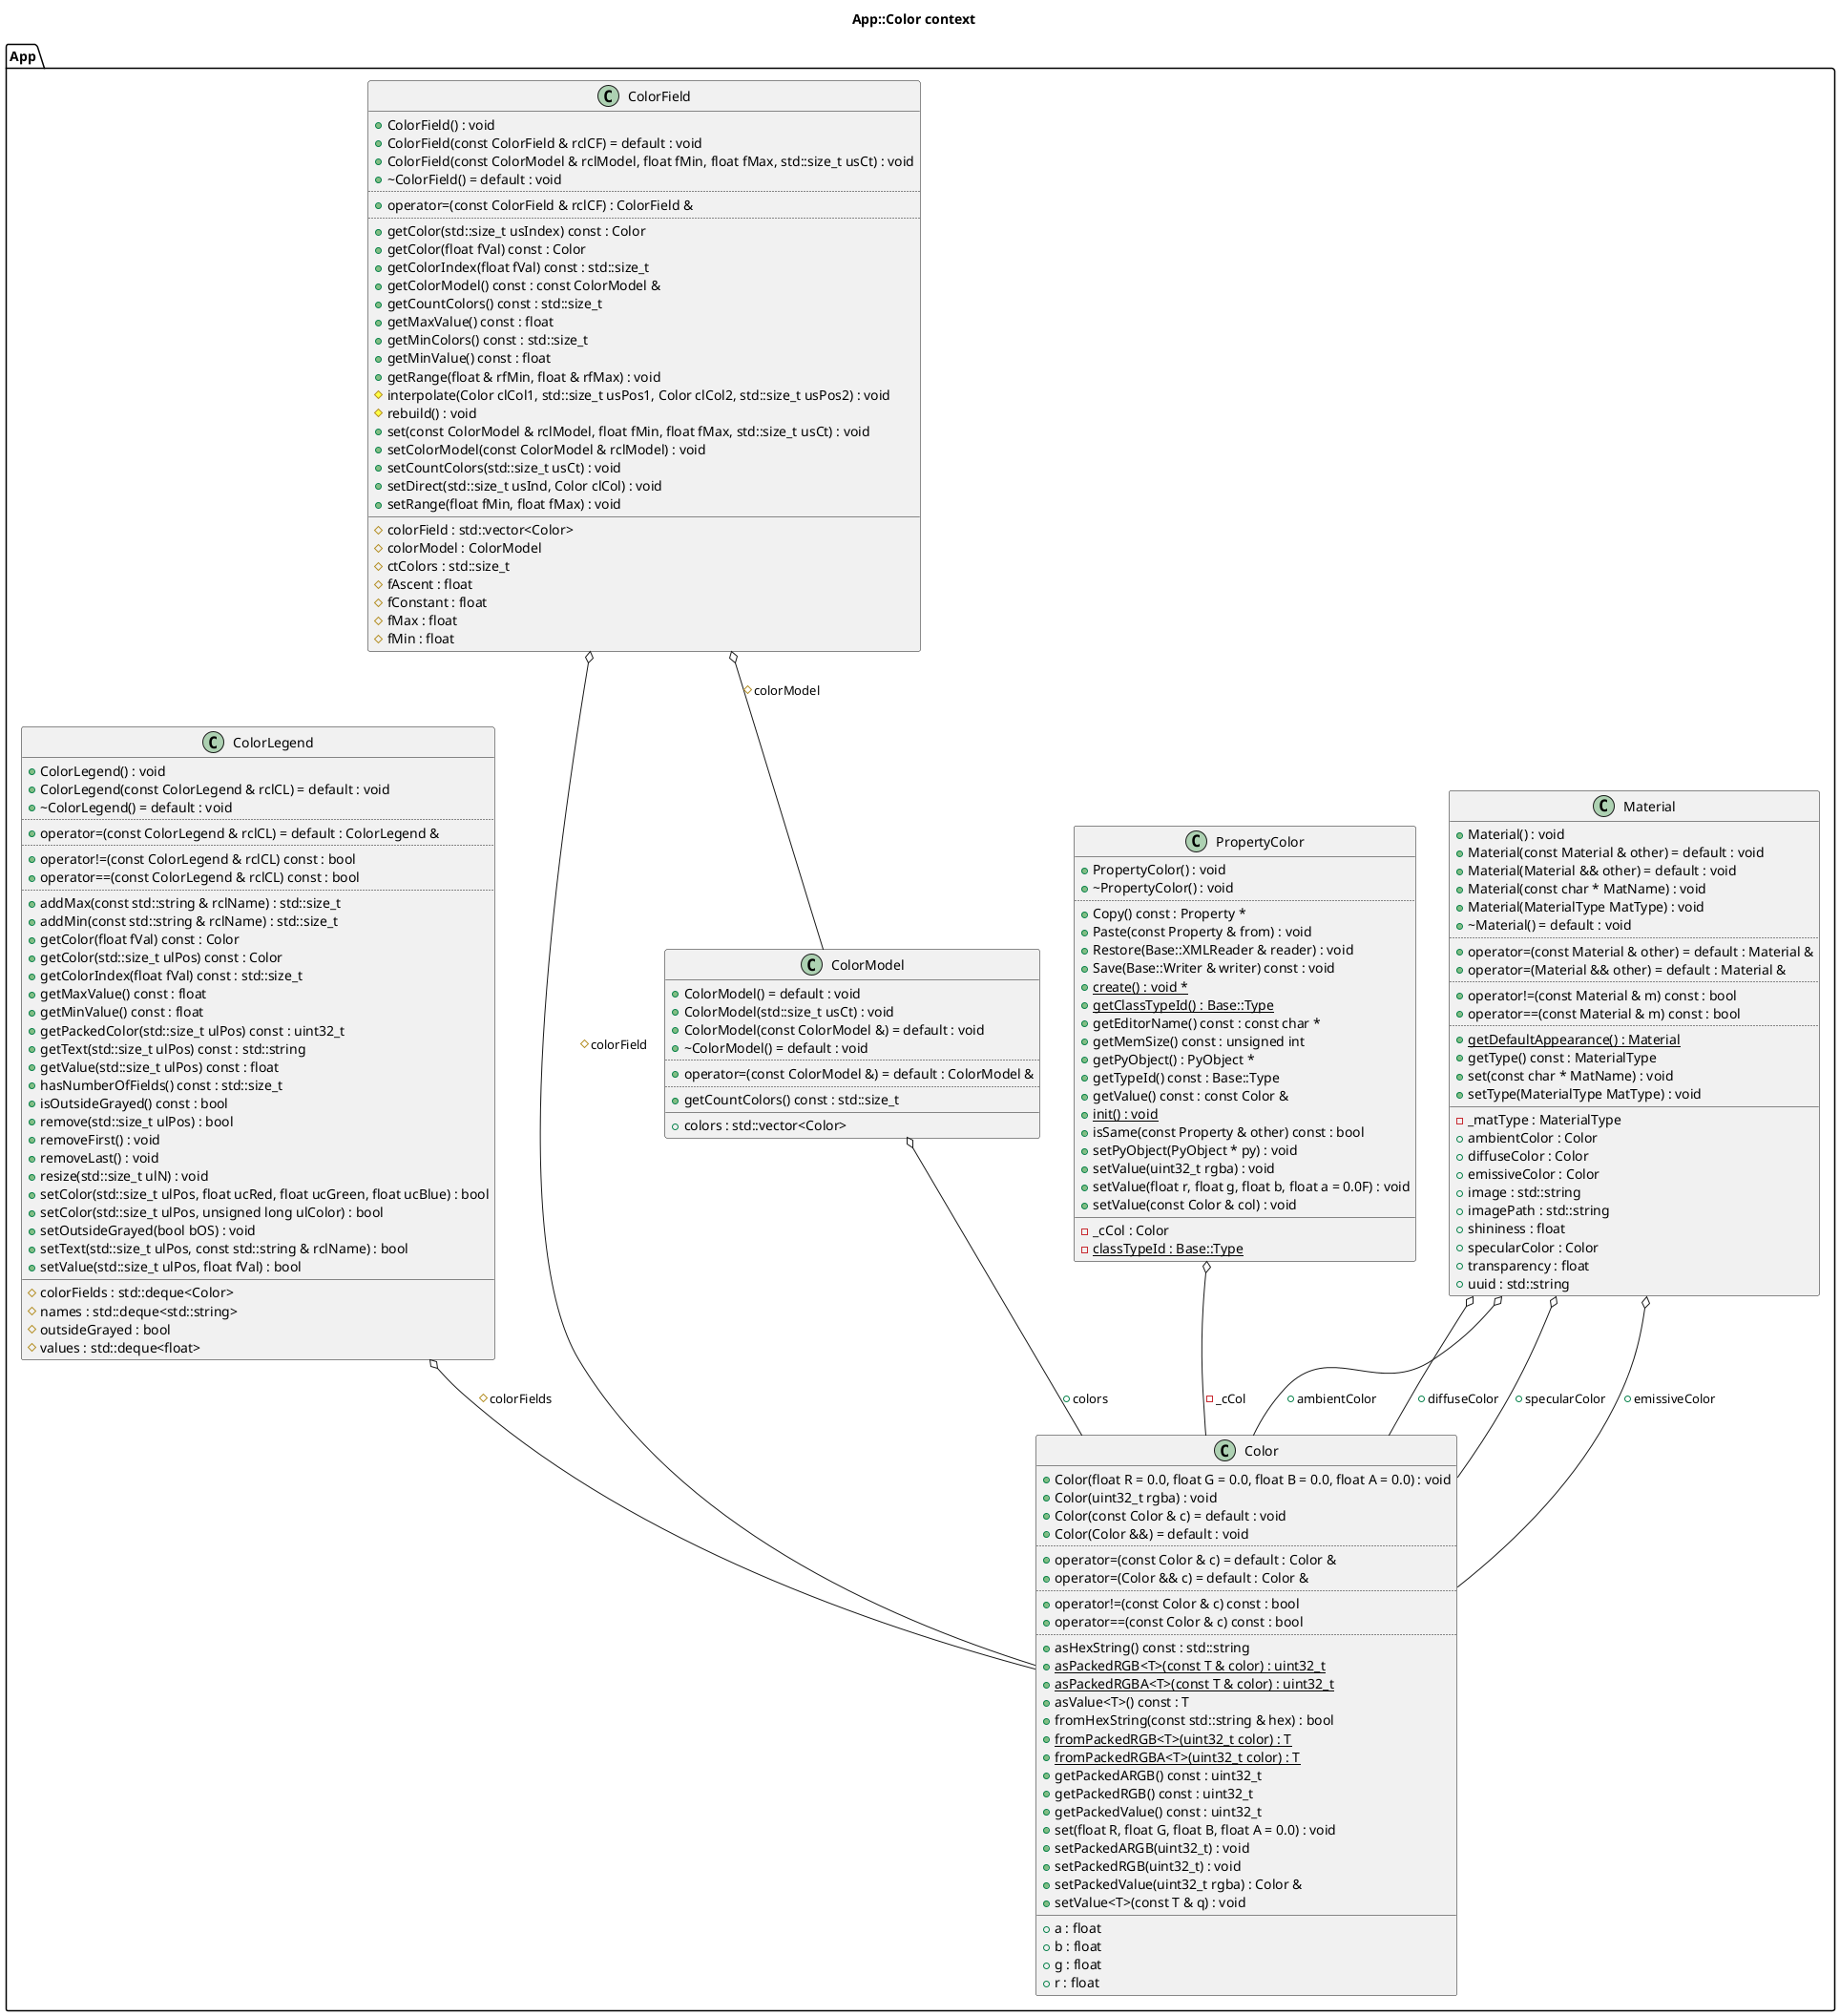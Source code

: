 @startuml
title App::Color context
package [App] as C_0018282610363821501524 {
class "Color" as C_0007151109991894271781
class C_0007151109991894271781 [[https://github.com/FreeCAD/FreeCAD/blob/2fcc5317fe3aee96ca73475986a577719fc78e20/src/App/Color.h#L40{Color}]] {
+Color(float R = 0.0, float G = 0.0, float B = 0.0, float A = 0.0) : void [[[https://github.com/FreeCAD/FreeCAD/blob/2fcc5317fe3aee96ca73475986a577719fc78e20/src/App/Color.h#L47{Color}]]]
+Color(uint32_t rgba) : void [[[https://github.com/FreeCAD/FreeCAD/blob/2fcc5317fe3aee96ca73475986a577719fc78e20/src/App/Color.h#L53{Color}]]]
+Color(const Color & c) = default : void [[[https://github.com/FreeCAD/FreeCAD/blob/2fcc5317fe3aee96ca73475986a577719fc78e20/src/App/Color.h#L56{Color}]]]
+Color(Color &&) = default : void [[[https://github.com/FreeCAD/FreeCAD/blob/2fcc5317fe3aee96ca73475986a577719fc78e20/src/App/Color.h#L57{Color}]]]
..
+operator=(const Color & c) = default : Color & [[[https://github.com/FreeCAD/FreeCAD/blob/2fcc5317fe3aee96ca73475986a577719fc78e20/src/App/Color.h#L67{operator=}]]]
+operator=(Color && c) = default : Color & [[[https://github.com/FreeCAD/FreeCAD/blob/2fcc5317fe3aee96ca73475986a577719fc78e20/src/App/Color.h#L68{operator=}]]]
..
+operator!=(const Color & c) const : bool [[[https://github.com/FreeCAD/FreeCAD/blob/2fcc5317fe3aee96ca73475986a577719fc78e20/src/App/Color.h#L61{operator!=}]]]
+operator==(const Color & c) const : bool [[[https://github.com/FreeCAD/FreeCAD/blob/2fcc5317fe3aee96ca73475986a577719fc78e20/src/App/Color.h#L60{operator==}]]]
..
+asHexString() const : std::string [[[https://github.com/FreeCAD/FreeCAD/blob/2fcc5317fe3aee96ca73475986a577719fc78e20/src/App/Color.h#L143{asHexString}]]]
{static} +asPackedRGB<T>(const T & color) : uint32_t
{static} +asPackedRGBA<T>(const T & color) : uint32_t
+asValue<T>() const : T
+fromHexString(const std::string & hex) : bool [[[https://github.com/FreeCAD/FreeCAD/blob/2fcc5317fe3aee96ca73475986a577719fc78e20/src/App/Color.h#L149{fromHexString}]]]
{static} +fromPackedRGB<T>(uint32_t color) : T
{static} +fromPackedRGBA<T>(uint32_t color) : T
+getPackedARGB() const : uint32_t [[[https://github.com/FreeCAD/FreeCAD/blob/2fcc5317fe3aee96ca73475986a577719fc78e20/src/App/Color.h#L94{getPackedARGB}]]]
+getPackedRGB() const : uint32_t [[[https://github.com/FreeCAD/FreeCAD/blob/2fcc5317fe3aee96ca73475986a577719fc78e20/src/App/Color.h#L86{getPackedRGB}]]]
+getPackedValue() const : uint32_t [[[https://github.com/FreeCAD/FreeCAD/blob/2fcc5317fe3aee96ca73475986a577719fc78e20/src/App/Color.h#L82{getPackedValue}]]]
+set(float R, float G, float B, float A = 0.0) : void [[[https://github.com/FreeCAD/FreeCAD/blob/2fcc5317fe3aee96ca73475986a577719fc78e20/src/App/Color.h#L66{set}]]]
+setPackedARGB(uint32_t) : void [[[https://github.com/FreeCAD/FreeCAD/blob/2fcc5317fe3aee96ca73475986a577719fc78e20/src/App/Color.h#L98{setPackedARGB}]]]
+setPackedRGB(uint32_t) : void [[[https://github.com/FreeCAD/FreeCAD/blob/2fcc5317fe3aee96ca73475986a577719fc78e20/src/App/Color.h#L90{setPackedRGB}]]]
+setPackedValue(uint32_t rgba) : Color & [[[https://github.com/FreeCAD/FreeCAD/blob/2fcc5317fe3aee96ca73475986a577719fc78e20/src/App/Color.h#L76{setPackedValue}]]]
+setValue<T>(const T & q) : void
__
+a : float [[[https://github.com/FreeCAD/FreeCAD/blob/2fcc5317fe3aee96ca73475986a577719fc78e20/src/App/Color.h#L152{a}]]]
+b : float [[[https://github.com/FreeCAD/FreeCAD/blob/2fcc5317fe3aee96ca73475986a577719fc78e20/src/App/Color.h#L152{b}]]]
+g : float [[[https://github.com/FreeCAD/FreeCAD/blob/2fcc5317fe3aee96ca73475986a577719fc78e20/src/App/Color.h#L152{g}]]]
+r : float [[[https://github.com/FreeCAD/FreeCAD/blob/2fcc5317fe3aee96ca73475986a577719fc78e20/src/App/Color.h#L152{r}]]]
}
class "Material" as C_0011932603888482871764
class C_0011932603888482871764 [[https://github.com/FreeCAD/FreeCAD/blob/2fcc5317fe3aee96ca73475986a577719fc78e20/src/App/Material.h#L34{Material}]] {
+Material() : void [[[https://github.com/FreeCAD/FreeCAD/blob/2fcc5317fe3aee96ca73475986a577719fc78e20/src/App/Material.h#L69{Material}]]]
+Material(const Material & other) = default : void [[[https://github.com/FreeCAD/FreeCAD/blob/2fcc5317fe3aee96ca73475986a577719fc78e20/src/App/Material.h#L72{Material}]]]
+Material(Material && other) = default : void [[[https://github.com/FreeCAD/FreeCAD/blob/2fcc5317fe3aee96ca73475986a577719fc78e20/src/App/Material.h#L73{Material}]]]
+Material(const char * MatName) : void [[[https://github.com/FreeCAD/FreeCAD/blob/2fcc5317fe3aee96ca73475986a577719fc78e20/src/App/Material.h#L77{Material}]]]
+Material(MaterialType MatType) : void [[[https://github.com/FreeCAD/FreeCAD/blob/2fcc5317fe3aee96ca73475986a577719fc78e20/src/App/Material.h#L80{Material}]]]
+~Material() = default : void [[[https://github.com/FreeCAD/FreeCAD/blob/2fcc5317fe3aee96ca73475986a577719fc78e20/src/App/Material.h#L70{~Material}]]]
..
+operator=(const Material & other) = default : Material & [[[https://github.com/FreeCAD/FreeCAD/blob/2fcc5317fe3aee96ca73475986a577719fc78e20/src/App/Material.h#L159{operator=}]]]
+operator=(Material && other) = default : Material & [[[https://github.com/FreeCAD/FreeCAD/blob/2fcc5317fe3aee96ca73475986a577719fc78e20/src/App/Material.h#L160{operator=}]]]
..
+operator!=(const Material & m) const : bool [[[https://github.com/FreeCAD/FreeCAD/blob/2fcc5317fe3aee96ca73475986a577719fc78e20/src/App/Material.h#L155{operator!=}]]]
+operator==(const Material & m) const : bool [[[https://github.com/FreeCAD/FreeCAD/blob/2fcc5317fe3aee96ca73475986a577719fc78e20/src/App/Material.h#L140{operator==}]]]
..
{static} +getDefaultAppearance() : Material [[[https://github.com/FreeCAD/FreeCAD/blob/2fcc5317fe3aee96ca73475986a577719fc78e20/src/App/Material.h#L162{getDefaultAppearance}]]]
+getType() const : MaterialType [[[https://github.com/FreeCAD/FreeCAD/blob/2fcc5317fe3aee96ca73475986a577719fc78e20/src/App/Material.h#L120{getType}]]]
+set(const char * MatName) : void [[[https://github.com/FreeCAD/FreeCAD/blob/2fcc5317fe3aee96ca73475986a577719fc78e20/src/App/Material.h#L111{set}]]]
+setType(MaterialType MatType) : void [[[https://github.com/FreeCAD/FreeCAD/blob/2fcc5317fe3aee96ca73475986a577719fc78e20/src/App/Material.h#L116{setType}]]]
__
-_matType : MaterialType [[[https://github.com/FreeCAD/FreeCAD/blob/2fcc5317fe3aee96ca73475986a577719fc78e20/src/App/Material.h#L165{_matType}]]]
+ambientColor : Color [[[https://github.com/FreeCAD/FreeCAD/blob/2fcc5317fe3aee96ca73475986a577719fc78e20/src/App/Material.h#L128{ambientColor}]]]
+diffuseColor : Color [[[https://github.com/FreeCAD/FreeCAD/blob/2fcc5317fe3aee96ca73475986a577719fc78e20/src/App/Material.h#L129{diffuseColor}]]]
+emissiveColor : Color [[[https://github.com/FreeCAD/FreeCAD/blob/2fcc5317fe3aee96ca73475986a577719fc78e20/src/App/Material.h#L131{emissiveColor}]]]
+image : std::string [[[https://github.com/FreeCAD/FreeCAD/blob/2fcc5317fe3aee96ca73475986a577719fc78e20/src/App/Material.h#L134{image}]]]
+imagePath : std::string [[[https://github.com/FreeCAD/FreeCAD/blob/2fcc5317fe3aee96ca73475986a577719fc78e20/src/App/Material.h#L135{imagePath}]]]
+shininess : float [[[https://github.com/FreeCAD/FreeCAD/blob/2fcc5317fe3aee96ca73475986a577719fc78e20/src/App/Material.h#L132{shininess}]]]
+specularColor : Color [[[https://github.com/FreeCAD/FreeCAD/blob/2fcc5317fe3aee96ca73475986a577719fc78e20/src/App/Material.h#L130{specularColor}]]]
+transparency : float [[[https://github.com/FreeCAD/FreeCAD/blob/2fcc5317fe3aee96ca73475986a577719fc78e20/src/App/Material.h#L133{transparency}]]]
+uuid : std::string [[[https://github.com/FreeCAD/FreeCAD/blob/2fcc5317fe3aee96ca73475986a577719fc78e20/src/App/Material.h#L136{uuid}]]]
}
class "PropertyColor" as C_0015230124054626886715
class C_0015230124054626886715 [[https://github.com/FreeCAD/FreeCAD/blob/2fcc5317fe3aee96ca73475986a577719fc78e20/src/App/PropertyStandard.h#L930{PropertyColor}]] {
+PropertyColor() : void [[[https://github.com/FreeCAD/FreeCAD/blob/2fcc5317fe3aee96ca73475986a577719fc78e20/src/App/PropertyStandard.h#L939{PropertyColor}]]]
+~PropertyColor() : void [[[https://github.com/FreeCAD/FreeCAD/blob/2fcc5317fe3aee96ca73475986a577719fc78e20/src/App/PropertyStandard.h#L945{~PropertyColor}]]]
..
+Copy() const : Property * [[[https://github.com/FreeCAD/FreeCAD/blob/2fcc5317fe3aee96ca73475986a577719fc78e20/src/App/PropertyStandard.h#L965{Copy}]]]
+Paste(const Property & from) : void [[[https://github.com/FreeCAD/FreeCAD/blob/2fcc5317fe3aee96ca73475986a577719fc78e20/src/App/PropertyStandard.h#L966{Paste}]]]
+Restore(Base::XMLReader & reader) : void [[[https://github.com/FreeCAD/FreeCAD/blob/2fcc5317fe3aee96ca73475986a577719fc78e20/src/App/PropertyStandard.h#L963{Restore}]]]
+Save(Base::Writer & writer) const : void [[[https://github.com/FreeCAD/FreeCAD/blob/2fcc5317fe3aee96ca73475986a577719fc78e20/src/App/PropertyStandard.h#L962{Save}]]]
{static} +create() : void * [[[https://github.com/FreeCAD/FreeCAD/blob/2fcc5317fe3aee96ca73475986a577719fc78e20/src/Base/BaseClass.h#L52{create}]]]
{static} +getClassTypeId() : Base::Type [[[https://github.com/FreeCAD/FreeCAD/blob/2fcc5317fe3aee96ca73475986a577719fc78e20/src/Base/BaseClass.h#L49{getClassTypeId}]]]
+getEditorName() const : const char * [[[https://github.com/FreeCAD/FreeCAD/blob/2fcc5317fe3aee96ca73475986a577719fc78e20/src/App/PropertyStandard.h#L957{getEditorName}]]]
+getMemSize() const : unsigned int [[[https://github.com/FreeCAD/FreeCAD/blob/2fcc5317fe3aee96ca73475986a577719fc78e20/src/App/PropertyStandard.h#L968{getMemSize}]]]
+getPyObject() : PyObject * [[[https://github.com/FreeCAD/FreeCAD/blob/2fcc5317fe3aee96ca73475986a577719fc78e20/src/App/PropertyStandard.h#L959{getPyObject}]]]
+getTypeId() const : Base::Type [[[https://github.com/FreeCAD/FreeCAD/blob/2fcc5317fe3aee96ca73475986a577719fc78e20/src/Base/BaseClass.h#L50{getTypeId}]]]
+getValue() const : const Color & [[[https://github.com/FreeCAD/FreeCAD/blob/2fcc5317fe3aee96ca73475986a577719fc78e20/src/App/PropertyStandard.h#L955{getValue}]]]
{static} +init() : void [[[https://github.com/FreeCAD/FreeCAD/blob/2fcc5317fe3aee96ca73475986a577719fc78e20/src/Base/BaseClass.h#L51{init}]]]
+isSame(const Property & other) const : bool [[[https://github.com/FreeCAD/FreeCAD/blob/2fcc5317fe3aee96ca73475986a577719fc78e20/src/App/PropertyStandard.h#L970{isSame}]]]
+setPyObject(PyObject * py) : void [[[https://github.com/FreeCAD/FreeCAD/blob/2fcc5317fe3aee96ca73475986a577719fc78e20/src/App/PropertyStandard.h#L960{setPyObject}]]]
+setValue(uint32_t rgba) : void [[[https://github.com/FreeCAD/FreeCAD/blob/2fcc5317fe3aee96ca73475986a577719fc78e20/src/App/PropertyStandard.h#L951{setValue}]]]
+setValue(float r, float g, float b, float a = 0.0F) : void [[[https://github.com/FreeCAD/FreeCAD/blob/2fcc5317fe3aee96ca73475986a577719fc78e20/src/App/PropertyStandard.h#L950{setValue}]]]
+setValue(const Color & col) : void [[[https://github.com/FreeCAD/FreeCAD/blob/2fcc5317fe3aee96ca73475986a577719fc78e20/src/App/PropertyStandard.h#L949{setValue}]]]
__
-_cCol : Color [[[https://github.com/FreeCAD/FreeCAD/blob/2fcc5317fe3aee96ca73475986a577719fc78e20/src/App/PropertyStandard.h#L979{_cCol}]]]
{static} -classTypeId : Base::Type [[[https://github.com/FreeCAD/FreeCAD/blob/2fcc5317fe3aee96ca73475986a577719fc78e20/src/Base/BaseClass.h#L55{classTypeId}]]]
}
class "ColorModel" as C_0010120638161956693423
class C_0010120638161956693423 [[https://github.com/FreeCAD/FreeCAD/blob/2fcc5317fe3aee96ca73475986a577719fc78e20/src/App/ColorModel.h#L73{ColorModel}]] {
+ColorModel() = default : void [[[https://github.com/FreeCAD/FreeCAD/blob/2fcc5317fe3aee96ca73475986a577719fc78e20/src/App/ColorModel.h#L76{ColorModel}]]]
+ColorModel(std::size_t usCt) : void [[[https://github.com/FreeCAD/FreeCAD/blob/2fcc5317fe3aee96ca73475986a577719fc78e20/src/App/ColorModel.h#L77{ColorModel}]]]
+ColorModel(const ColorModel &) = default : void [[[https://github.com/FreeCAD/FreeCAD/blob/2fcc5317fe3aee96ca73475986a577719fc78e20/src/App/ColorModel.h#L80{ColorModel}]]]
+~ColorModel() = default : void [[[https://github.com/FreeCAD/FreeCAD/blob/2fcc5317fe3aee96ca73475986a577719fc78e20/src/App/ColorModel.h#L81{~ColorModel}]]]
..
+operator=(const ColorModel &) = default : ColorModel & [[[https://github.com/FreeCAD/FreeCAD/blob/2fcc5317fe3aee96ca73475986a577719fc78e20/src/App/ColorModel.h#L82{operator=}]]]
..
+getCountColors() const : std::size_t [[[https://github.com/FreeCAD/FreeCAD/blob/2fcc5317fe3aee96ca73475986a577719fc78e20/src/App/ColorModel.h#L83{getCountColors}]]]
__
+colors : std::vector<Color> [[[https://github.com/FreeCAD/FreeCAD/blob/2fcc5317fe3aee96ca73475986a577719fc78e20/src/App/ColorModel.h#L86{colors}]]]
}
class "ColorField" as C_0002000033156209871532
class C_0002000033156209871532 [[https://github.com/FreeCAD/FreeCAD/blob/2fcc5317fe3aee96ca73475986a577719fc78e20/src/App/ColorModel.h#L252{ColorField}]] {
+ColorField() : void [[[https://github.com/FreeCAD/FreeCAD/blob/2fcc5317fe3aee96ca73475986a577719fc78e20/src/App/ColorModel.h#L255{ColorField}]]]
+ColorField(const ColorField & rclCF) = default : void [[[https://github.com/FreeCAD/FreeCAD/blob/2fcc5317fe3aee96ca73475986a577719fc78e20/src/App/ColorModel.h#L256{ColorField}]]]
+ColorField(const ColorModel & rclModel, float fMin, float fMax, std::size_t usCt) : void [[[https://github.com/FreeCAD/FreeCAD/blob/2fcc5317fe3aee96ca73475986a577719fc78e20/src/App/ColorModel.h#L257{ColorField}]]]
+~ColorField() = default : void [[[https://github.com/FreeCAD/FreeCAD/blob/2fcc5317fe3aee96ca73475986a577719fc78e20/src/App/ColorModel.h#L258{~ColorField}]]]
..
+operator=(const ColorField & rclCF) : ColorField & [[[https://github.com/FreeCAD/FreeCAD/blob/2fcc5317fe3aee96ca73475986a577719fc78e20/src/App/ColorModel.h#L260{operator=}]]]
..
+getColor(std::size_t usIndex) const : Color [[[https://github.com/FreeCAD/FreeCAD/blob/2fcc5317fe3aee96ca73475986a577719fc78e20/src/App/ColorModel.h#L292{getColor}]]]
+getColor(float fVal) const : Color [[[https://github.com/FreeCAD/FreeCAD/blob/2fcc5317fe3aee96ca73475986a577719fc78e20/src/App/ColorModel.h#L295{getColor}]]]
+getColorIndex(float fVal) const : std::size_t [[[https://github.com/FreeCAD/FreeCAD/blob/2fcc5317fe3aee96ca73475986a577719fc78e20/src/App/ColorModel.h#L296{getColorIndex}]]]
+getColorModel() const : const ColorModel & [[[https://github.com/FreeCAD/FreeCAD/blob/2fcc5317fe3aee96ca73475986a577719fc78e20/src/App/ColorModel.h#L279{getColorModel}]]]
+getCountColors() const : std::size_t [[[https://github.com/FreeCAD/FreeCAD/blob/2fcc5317fe3aee96ca73475986a577719fc78e20/src/App/ColorModel.h#L262{getCountColors}]]]
+getMaxValue() const : float [[[https://github.com/FreeCAD/FreeCAD/blob/2fcc5317fe3aee96ca73475986a577719fc78e20/src/App/ColorModel.h#L288{getMaxValue}]]]
+getMinColors() const : std::size_t [[[https://github.com/FreeCAD/FreeCAD/blob/2fcc5317fe3aee96ca73475986a577719fc78e20/src/App/ColorModel.h#L275{getMinColors}]]]
+getMinValue() const : float [[[https://github.com/FreeCAD/FreeCAD/blob/2fcc5317fe3aee96ca73475986a577719fc78e20/src/App/ColorModel.h#L285{getMinValue}]]]
+getRange(float & rfMin, float & rfMax) : void [[[https://github.com/FreeCAD/FreeCAD/blob/2fcc5317fe3aee96ca73475986a577719fc78e20/src/App/ColorModel.h#L272{getRange}]]]
#interpolate(Color clCol1, std::size_t usPos1, Color clCol2, std::size_t usPos2) : void [[[https://github.com/FreeCAD/FreeCAD/blob/2fcc5317fe3aee96ca73475986a577719fc78e20/src/App/ColorModel.h#L306{interpolate}]]]
#rebuild() : void [[[https://github.com/FreeCAD/FreeCAD/blob/2fcc5317fe3aee96ca73475986a577719fc78e20/src/App/ColorModel.h#L305{rebuild}]]]
+set(const ColorModel & rclModel, float fMin, float fMax, std::size_t usCt) : void [[[https://github.com/FreeCAD/FreeCAD/blob/2fcc5317fe3aee96ca73475986a577719fc78e20/src/App/ColorModel.h#L265{set}]]]
+setColorModel(const ColorModel & rclModel) : void [[[https://github.com/FreeCAD/FreeCAD/blob/2fcc5317fe3aee96ca73475986a577719fc78e20/src/App/ColorModel.h#L278{setColorModel}]]]
+setCountColors(std::size_t usCt) : void [[[https://github.com/FreeCAD/FreeCAD/blob/2fcc5317fe3aee96ca73475986a577719fc78e20/src/App/ColorModel.h#L266{setCountColors}]]]
+setDirect(std::size_t usInd, Color clCol) : void [[[https://github.com/FreeCAD/FreeCAD/blob/2fcc5317fe3aee96ca73475986a577719fc78e20/src/App/ColorModel.h#L282{setDirect}]]]
+setRange(float fMin, float fMax) : void [[[https://github.com/FreeCAD/FreeCAD/blob/2fcc5317fe3aee96ca73475986a577719fc78e20/src/App/ColorModel.h#L269{setRange}]]]
__
#colorField : std::vector<Color> [[[https://github.com/FreeCAD/FreeCAD/blob/2fcc5317fe3aee96ca73475986a577719fc78e20/src/App/ColorModel.h#L303{colorField}]]]
#colorModel : ColorModel [[[https://github.com/FreeCAD/FreeCAD/blob/2fcc5317fe3aee96ca73475986a577719fc78e20/src/App/ColorModel.h#L299{colorModel}]]]
#ctColors : std::size_t [[[https://github.com/FreeCAD/FreeCAD/blob/2fcc5317fe3aee96ca73475986a577719fc78e20/src/App/ColorModel.h#L302{ctColors}]]]
#fAscent : float [[[https://github.com/FreeCAD/FreeCAD/blob/2fcc5317fe3aee96ca73475986a577719fc78e20/src/App/ColorModel.h#L301{fAscent}]]]
#fConstant : float [[[https://github.com/FreeCAD/FreeCAD/blob/2fcc5317fe3aee96ca73475986a577719fc78e20/src/App/ColorModel.h#L301{fConstant}]]]
#fMax : float [[[https://github.com/FreeCAD/FreeCAD/blob/2fcc5317fe3aee96ca73475986a577719fc78e20/src/App/ColorModel.h#L300{fMax}]]]
#fMin : float [[[https://github.com/FreeCAD/FreeCAD/blob/2fcc5317fe3aee96ca73475986a577719fc78e20/src/App/ColorModel.h#L300{fMin}]]]
}
class "ColorLegend" as C_0008625858183207510430
class C_0008625858183207510430 [[https://github.com/FreeCAD/FreeCAD/blob/2fcc5317fe3aee96ca73475986a577719fc78e20/src/App/ColorModel.h#L440{ColorLegend}]] {
+ColorLegend() : void [[[https://github.com/FreeCAD/FreeCAD/blob/2fcc5317fe3aee96ca73475986a577719fc78e20/src/App/ColorModel.h#L443{ColorLegend}]]]
+ColorLegend(const ColorLegend & rclCL) = default : void [[[https://github.com/FreeCAD/FreeCAD/blob/2fcc5317fe3aee96ca73475986a577719fc78e20/src/App/ColorModel.h#L444{ColorLegend}]]]
+~ColorLegend() = default : void [[[https://github.com/FreeCAD/FreeCAD/blob/2fcc5317fe3aee96ca73475986a577719fc78e20/src/App/ColorModel.h#L445{~ColorLegend}]]]
..
+operator=(const ColorLegend & rclCL) = default : ColorLegend & [[[https://github.com/FreeCAD/FreeCAD/blob/2fcc5317fe3aee96ca73475986a577719fc78e20/src/App/ColorModel.h#L447{operator=}]]]
..
+operator!=(const ColorLegend & rclCL) const : bool [[[https://github.com/FreeCAD/FreeCAD/blob/2fcc5317fe3aee96ca73475986a577719fc78e20/src/App/ColorModel.h#L449{operator!=}]]]
+operator==(const ColorLegend & rclCL) const : bool [[[https://github.com/FreeCAD/FreeCAD/blob/2fcc5317fe3aee96ca73475986a577719fc78e20/src/App/ColorModel.h#L448{operator==}]]]
..
+addMax(const std::string & rclName) : std::size_t [[[https://github.com/FreeCAD/FreeCAD/blob/2fcc5317fe3aee96ca73475986a577719fc78e20/src/App/ColorModel.h#L455{addMax}]]]
+addMin(const std::string & rclName) : std::size_t [[[https://github.com/FreeCAD/FreeCAD/blob/2fcc5317fe3aee96ca73475986a577719fc78e20/src/App/ColorModel.h#L454{addMin}]]]
+getColor(float fVal) const : Color [[[https://github.com/FreeCAD/FreeCAD/blob/2fcc5317fe3aee96ca73475986a577719fc78e20/src/App/ColorModel.h#L480{getColor}]]]
+getColor(std::size_t ulPos) const : Color [[[https://github.com/FreeCAD/FreeCAD/blob/2fcc5317fe3aee96ca73475986a577719fc78e20/src/App/ColorModel.h#L460{getColor}]]]
+getColorIndex(float fVal) const : std::size_t [[[https://github.com/FreeCAD/FreeCAD/blob/2fcc5317fe3aee96ca73475986a577719fc78e20/src/App/ColorModel.h#L481{getColorIndex}]]]
+getMaxValue() const : float [[[https://github.com/FreeCAD/FreeCAD/blob/2fcc5317fe3aee96ca73475986a577719fc78e20/src/App/ColorModel.h#L478{getMaxValue}]]]
+getMinValue() const : float [[[https://github.com/FreeCAD/FreeCAD/blob/2fcc5317fe3aee96ca73475986a577719fc78e20/src/App/ColorModel.h#L477{getMinValue}]]]
+getPackedColor(std::size_t ulPos) const : uint32_t [[[https://github.com/FreeCAD/FreeCAD/blob/2fcc5317fe3aee96ca73475986a577719fc78e20/src/App/ColorModel.h#L461{getPackedColor}]]]
+getText(std::size_t ulPos) const : std::string [[[https://github.com/FreeCAD/FreeCAD/blob/2fcc5317fe3aee96ca73475986a577719fc78e20/src/App/ColorModel.h#L466{getText}]]]
+getValue(std::size_t ulPos) const : float [[[https://github.com/FreeCAD/FreeCAD/blob/2fcc5317fe3aee96ca73475986a577719fc78e20/src/App/ColorModel.h#L464{getValue}]]]
+hasNumberOfFields() const : std::size_t [[[https://github.com/FreeCAD/FreeCAD/blob/2fcc5317fe3aee96ca73475986a577719fc78e20/src/App/ColorModel.h#L468{hasNumberOfFields}]]]
+isOutsideGrayed() const : bool [[[https://github.com/FreeCAD/FreeCAD/blob/2fcc5317fe3aee96ca73475986a577719fc78e20/src/App/ColorModel.h#L474{isOutsideGrayed}]]]
+remove(std::size_t ulPos) : bool [[[https://github.com/FreeCAD/FreeCAD/blob/2fcc5317fe3aee96ca73475986a577719fc78e20/src/App/ColorModel.h#L456{remove}]]]
+removeFirst() : void [[[https://github.com/FreeCAD/FreeCAD/blob/2fcc5317fe3aee96ca73475986a577719fc78e20/src/App/ColorModel.h#L457{removeFirst}]]]
+removeLast() : void [[[https://github.com/FreeCAD/FreeCAD/blob/2fcc5317fe3aee96ca73475986a577719fc78e20/src/App/ColorModel.h#L458{removeLast}]]]
+resize(std::size_t ulN) : void [[[https://github.com/FreeCAD/FreeCAD/blob/2fcc5317fe3aee96ca73475986a577719fc78e20/src/App/ColorModel.h#L453{resize}]]]
+setColor(std::size_t ulPos, float ucRed, float ucGreen, float ucBlue) : bool [[[https://github.com/FreeCAD/FreeCAD/blob/2fcc5317fe3aee96ca73475986a577719fc78e20/src/App/ColorModel.h#L462{setColor}]]]
+setColor(std::size_t ulPos, unsigned long ulColor) : bool [[[https://github.com/FreeCAD/FreeCAD/blob/2fcc5317fe3aee96ca73475986a577719fc78e20/src/App/ColorModel.h#L463{setColor}]]]
+setOutsideGrayed(bool bOS) : void [[[https://github.com/FreeCAD/FreeCAD/blob/2fcc5317fe3aee96ca73475986a577719fc78e20/src/App/ColorModel.h#L471{setOutsideGrayed}]]]
+setText(std::size_t ulPos, const std::string & rclName) : bool [[[https://github.com/FreeCAD/FreeCAD/blob/2fcc5317fe3aee96ca73475986a577719fc78e20/src/App/ColorModel.h#L467{setText}]]]
+setValue(std::size_t ulPos, float fVal) : bool [[[https://github.com/FreeCAD/FreeCAD/blob/2fcc5317fe3aee96ca73475986a577719fc78e20/src/App/ColorModel.h#L465{setValue}]]]
__
#colorFields : std::deque<Color> [[[https://github.com/FreeCAD/FreeCAD/blob/2fcc5317fe3aee96ca73475986a577719fc78e20/src/App/ColorModel.h#L484{colorFields}]]]
#names : std::deque<std::string> [[[https://github.com/FreeCAD/FreeCAD/blob/2fcc5317fe3aee96ca73475986a577719fc78e20/src/App/ColorModel.h#L485{names}]]]
#outsideGrayed : bool [[[https://github.com/FreeCAD/FreeCAD/blob/2fcc5317fe3aee96ca73475986a577719fc78e20/src/App/ColorModel.h#L487{outsideGrayed}]]]
#values : std::deque<float> [[[https://github.com/FreeCAD/FreeCAD/blob/2fcc5317fe3aee96ca73475986a577719fc78e20/src/App/ColorModel.h#L486{values}]]]
}
}
C_0011932603888482871764 o-- C_0007151109991894271781 [[https://github.com/FreeCAD/FreeCAD/blob/2fcc5317fe3aee96ca73475986a577719fc78e20/src/App/Material.h#L128{ambientColor}]] : +ambientColor
C_0011932603888482871764 o-- C_0007151109991894271781 [[https://github.com/FreeCAD/FreeCAD/blob/2fcc5317fe3aee96ca73475986a577719fc78e20/src/App/Material.h#L129{diffuseColor}]] : +diffuseColor
C_0011932603888482871764 o-- C_0007151109991894271781 [[https://github.com/FreeCAD/FreeCAD/blob/2fcc5317fe3aee96ca73475986a577719fc78e20/src/App/Material.h#L130{specularColor}]] : +specularColor
C_0011932603888482871764 o-- C_0007151109991894271781 [[https://github.com/FreeCAD/FreeCAD/blob/2fcc5317fe3aee96ca73475986a577719fc78e20/src/App/Material.h#L131{emissiveColor}]] : +emissiveColor
C_0015230124054626886715 o-- C_0007151109991894271781 [[https://github.com/FreeCAD/FreeCAD/blob/2fcc5317fe3aee96ca73475986a577719fc78e20/src/App/PropertyStandard.h#L979{_cCol}]] : -_cCol
C_0010120638161956693423 o-- C_0007151109991894271781 [[https://github.com/FreeCAD/FreeCAD/blob/2fcc5317fe3aee96ca73475986a577719fc78e20/src/App/ColorModel.h#L86{colors}]] : +colors
C_0002000033156209871532 o-- C_0010120638161956693423 [[https://github.com/FreeCAD/FreeCAD/blob/2fcc5317fe3aee96ca73475986a577719fc78e20/src/App/ColorModel.h#L299{colorModel}]] : #colorModel
C_0002000033156209871532 o-- C_0007151109991894271781 [[https://github.com/FreeCAD/FreeCAD/blob/2fcc5317fe3aee96ca73475986a577719fc78e20/src/App/ColorModel.h#L303{colorField}]] : #colorField
C_0008625858183207510430 o-- C_0007151109991894271781 [[https://github.com/FreeCAD/FreeCAD/blob/2fcc5317fe3aee96ca73475986a577719fc78e20/src/App/ColorModel.h#L484{colorFields}]] : #colorFields

'Generated with clang-uml, version 0.6.0
'LLVM version Ubuntu clang version 19.1.1 (1ubuntu1)
@enduml
